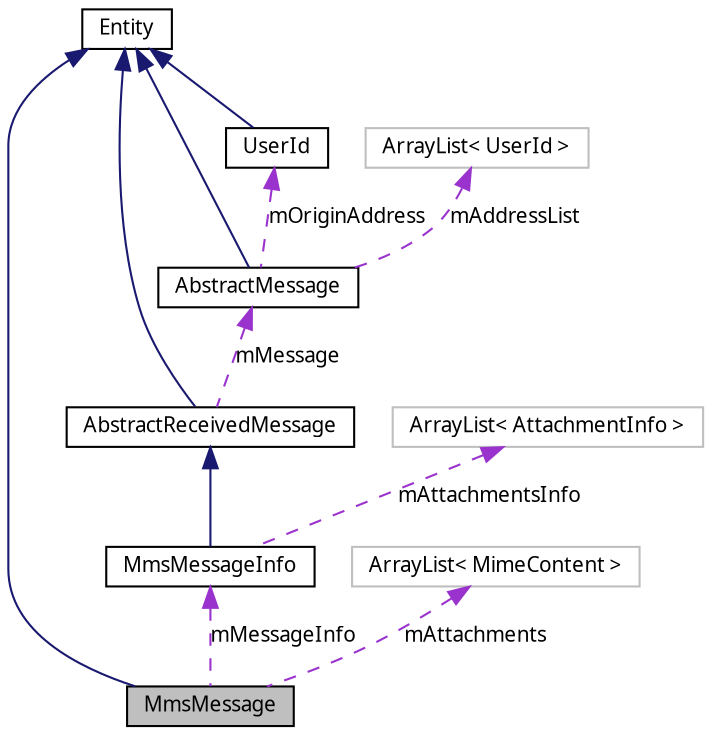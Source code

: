 digraph G
{
  bgcolor="transparent";
  edge [fontname="FreeSans.ttf",fontsize="10",labelfontname="FreeSans.ttf",labelfontsize="10"];
  node [fontname="FreeSans.ttf",fontsize="10",shape=record];
  Node1 [label="MmsMessage",height=0.2,width=0.4,color="black", fillcolor="grey75", style="filled" fontcolor="black"];
  Node2 -> Node1 [dir=back,color="midnightblue",fontsize="10",style="solid",fontname="FreeSans.ttf"];
  Node2 [label="Entity",height=0.2,width=0.4,color="black",URL="$interfacecom_1_1bluevia_1_1android_1_1commons_1_1_entity.html"];
  Node3 -> Node1 [dir=back,color="darkorchid3",fontsize="10",style="dashed",label="mAttachments",fontname="FreeSans.ttf"];
  Node3 [label="ArrayList\< MimeContent \>",height=0.2,width=0.4,color="grey75"];
  Node4 -> Node1 [dir=back,color="darkorchid3",fontsize="10",style="dashed",label="mMessageInfo",fontname="FreeSans.ttf"];
  Node4 [label="MmsMessageInfo",height=0.2,width=0.4,color="black",URL="$classcom_1_1bluevia_1_1android_1_1messagery_1_1mo_1_1mms_1_1data_1_1_mms_message_info.html"];
  Node5 -> Node4 [dir=back,color="midnightblue",fontsize="10",style="solid",fontname="FreeSans.ttf"];
  Node5 [label="AbstractReceivedMessage",height=0.2,width=0.4,color="black",URL="$classcom_1_1bluevia_1_1android_1_1messagery_1_1mo_1_1data_1_1_abstract_received_message.html"];
  Node2 -> Node5 [dir=back,color="midnightblue",fontsize="10",style="solid",fontname="FreeSans.ttf"];
  Node6 -> Node5 [dir=back,color="darkorchid3",fontsize="10",style="dashed",label="mMessage",fontname="FreeSans.ttf"];
  Node6 [label="AbstractMessage",height=0.2,width=0.4,color="black",URL="$classcom_1_1bluevia_1_1android_1_1messagery_1_1data_1_1_abstract_message.html"];
  Node2 -> Node6 [dir=back,color="midnightblue",fontsize="10",style="solid",fontname="FreeSans.ttf"];
  Node7 -> Node6 [dir=back,color="darkorchid3",fontsize="10",style="dashed",label="mOriginAddress",fontname="FreeSans.ttf"];
  Node7 [label="UserId",height=0.2,width=0.4,color="black",URL="$classcom_1_1bluevia_1_1android_1_1commons_1_1data_1_1_user_id.html"];
  Node2 -> Node7 [dir=back,color="midnightblue",fontsize="10",style="solid",fontname="FreeSans.ttf"];
  Node8 -> Node6 [dir=back,color="darkorchid3",fontsize="10",style="dashed",label="mAddressList",fontname="FreeSans.ttf"];
  Node8 [label="ArrayList\< UserId \>",height=0.2,width=0.4,color="grey75"];
  Node9 -> Node4 [dir=back,color="darkorchid3",fontsize="10",style="dashed",label="mAttachmentsInfo",fontname="FreeSans.ttf"];
  Node9 [label="ArrayList\< AttachmentInfo \>",height=0.2,width=0.4,color="grey75"];
}
